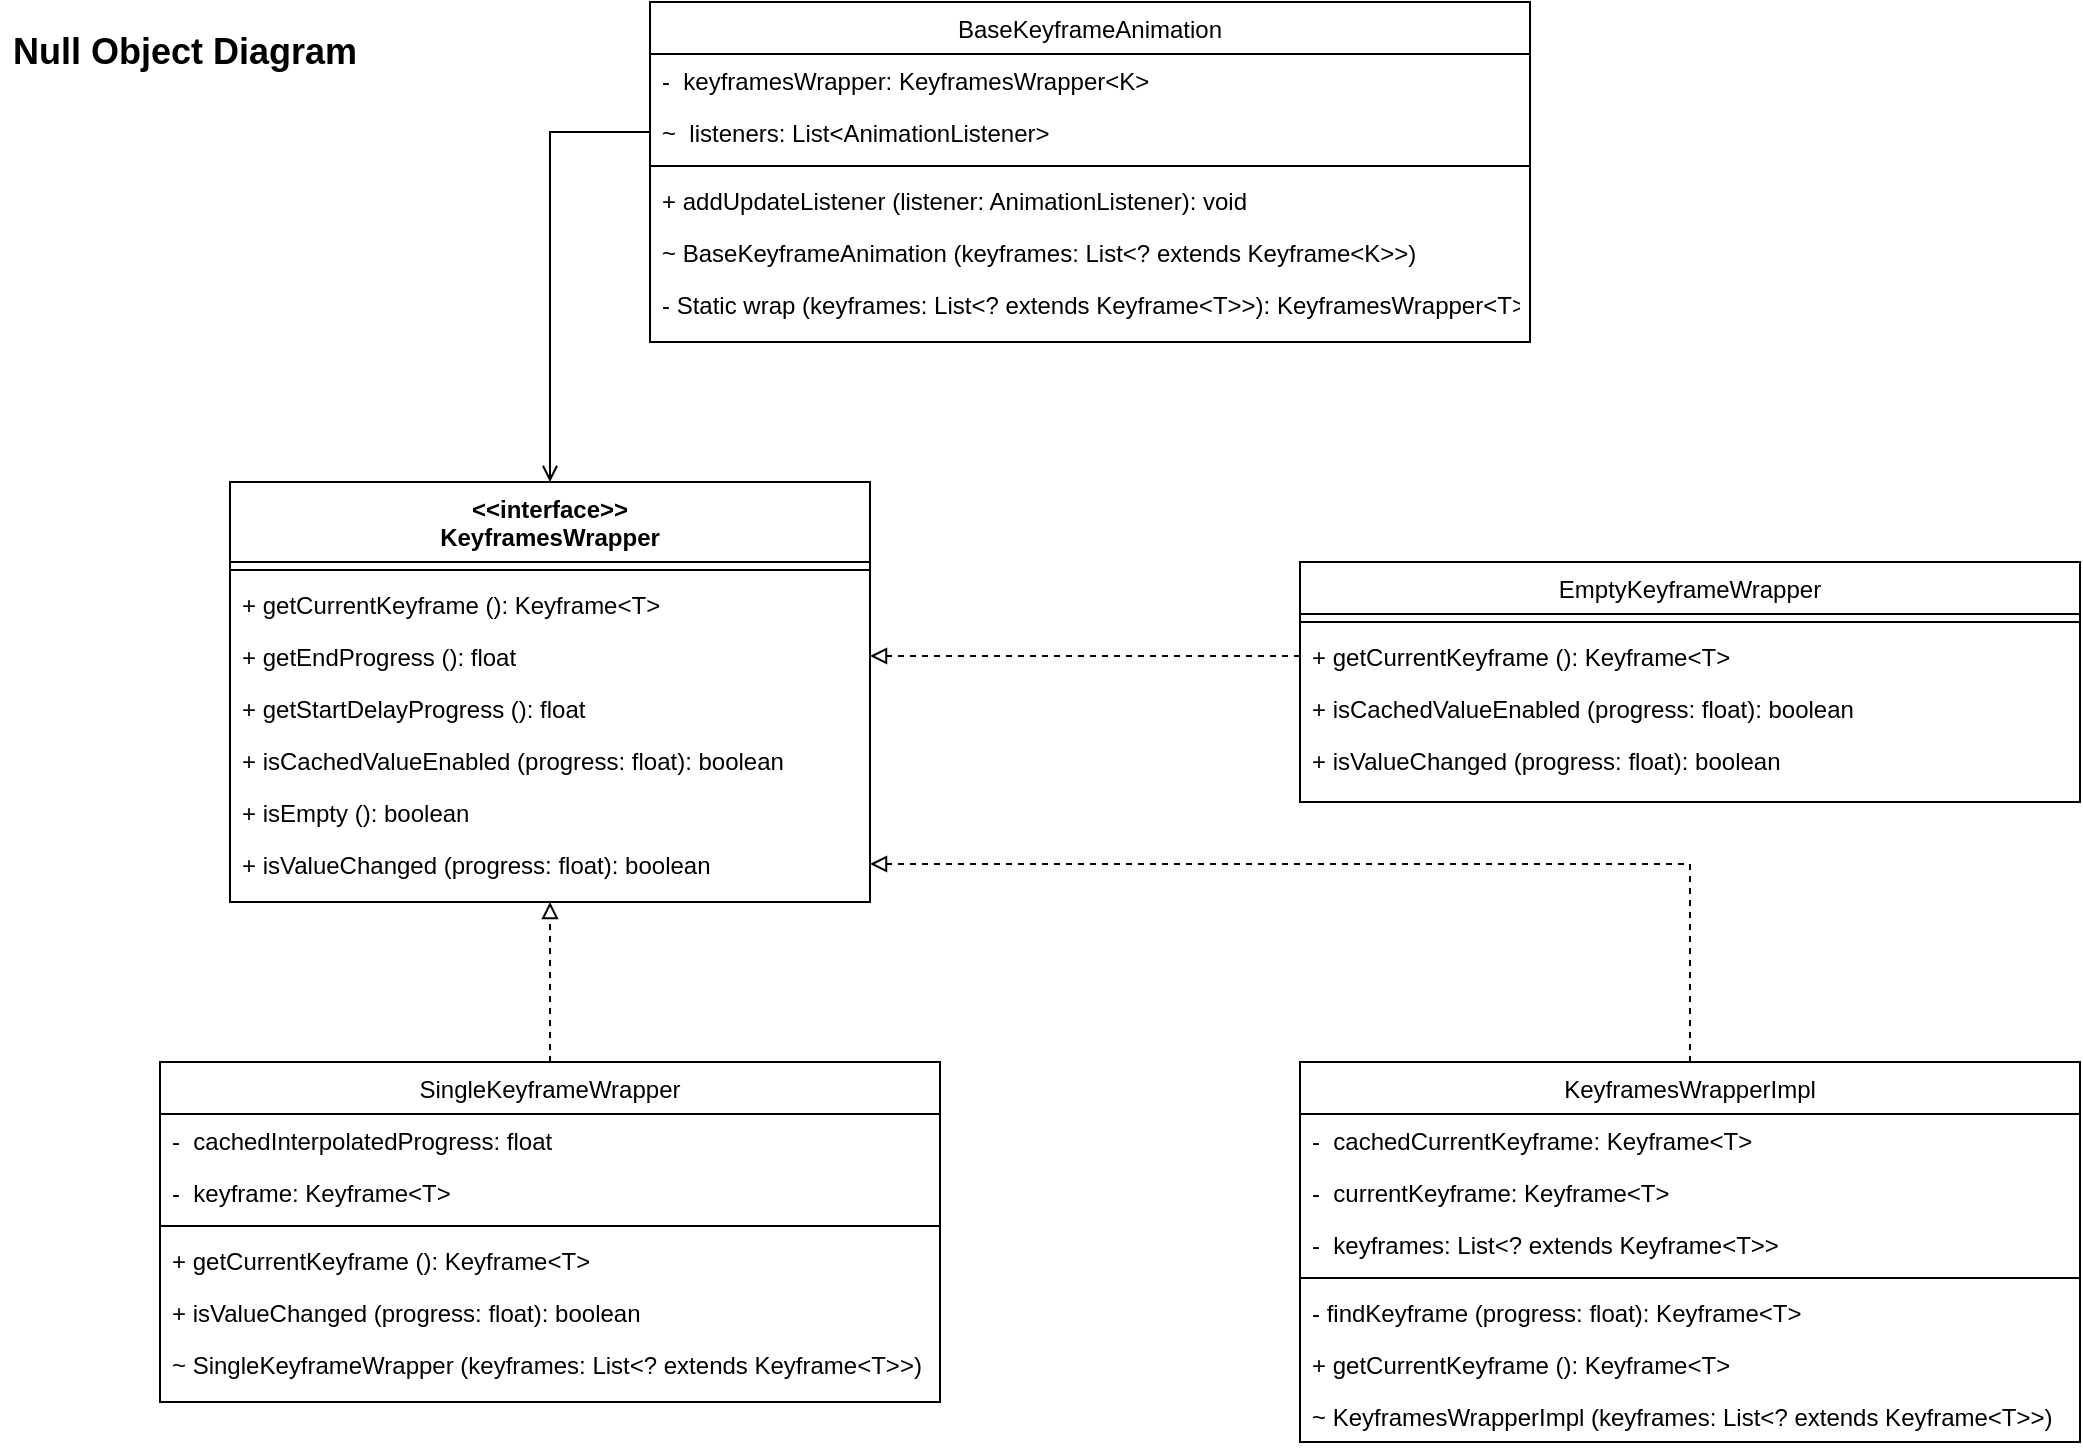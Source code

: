<mxfile version="15.7.3" type="device"><diagram id="C5RBs43oDa-KdzZeNtuy" name="Page-1"><mxGraphModel dx="1422" dy="786" grid="1" gridSize="10" guides="1" tooltips="1" connect="1" arrows="1" fold="1" page="1" pageScale="1" pageWidth="1169" pageHeight="827" math="0" shadow="0"><root><mxCell id="WIyWlLk6GJQsqaUBKTNV-0"/><mxCell id="WIyWlLk6GJQsqaUBKTNV-1" parent="WIyWlLk6GJQsqaUBKTNV-0"/><mxCell id="JPSFBGjOKT_y121djtkQ-2" value="BaseKeyframeAnimation" style="swimlane;fontStyle=0;align=center;verticalAlign=top;childLayout=stackLayout;horizontal=1;startSize=26;horizontalStack=0;resizeParent=1;resizeLast=0;collapsible=1;marginBottom=0;rounded=0;shadow=0;strokeWidth=1;" parent="WIyWlLk6GJQsqaUBKTNV-1" vertex="1"><mxGeometry x="365" y="40" width="440" height="170" as="geometry"><mxRectangle x="550" y="140" width="160" height="26" as="alternateBounds"/></mxGeometry></mxCell><mxCell id="JPSFBGjOKT_y121djtkQ-3" value="-  keyframesWrapper: KeyframesWrapper&lt;K&gt; " style="text;align=left;verticalAlign=top;spacingLeft=4;spacingRight=4;overflow=hidden;rotatable=0;points=[[0,0.5],[1,0.5]];portConstraint=eastwest;" parent="JPSFBGjOKT_y121djtkQ-2" vertex="1"><mxGeometry y="26" width="440" height="26" as="geometry"/></mxCell><mxCell id="JPSFBGjOKT_y121djtkQ-4" value="~  listeners: List&lt;AnimationListener&gt; " style="text;align=left;verticalAlign=top;spacingLeft=4;spacingRight=4;overflow=hidden;rotatable=0;points=[[0,0.5],[1,0.5]];portConstraint=eastwest;rounded=0;shadow=0;html=0;" parent="JPSFBGjOKT_y121djtkQ-2" vertex="1"><mxGeometry y="52" width="440" height="26" as="geometry"/></mxCell><mxCell id="JPSFBGjOKT_y121djtkQ-5" value="" style="line;html=1;strokeWidth=1;align=left;verticalAlign=middle;spacingTop=-1;spacingLeft=3;spacingRight=3;rotatable=0;labelPosition=right;points=[];portConstraint=eastwest;" parent="JPSFBGjOKT_y121djtkQ-2" vertex="1"><mxGeometry y="78" width="440" height="8" as="geometry"/></mxCell><mxCell id="JPSFBGjOKT_y121djtkQ-6" value="+ addUpdateListener (listener: AnimationListener): void" style="text;align=left;verticalAlign=top;spacingLeft=4;spacingRight=4;overflow=hidden;rotatable=0;points=[[0,0.5],[1,0.5]];portConstraint=eastwest;rounded=0;shadow=0;html=0;" parent="JPSFBGjOKT_y121djtkQ-2" vertex="1"><mxGeometry y="86" width="440" height="26" as="geometry"/></mxCell><mxCell id="JPSFBGjOKT_y121djtkQ-7" value="~ BaseKeyframeAnimation (keyframes: List&lt;? extends Keyframe&lt;K&gt;&gt;)" style="text;align=left;verticalAlign=top;spacingLeft=4;spacingRight=4;overflow=hidden;rotatable=0;points=[[0,0.5],[1,0.5]];portConstraint=eastwest;" parent="JPSFBGjOKT_y121djtkQ-2" vertex="1"><mxGeometry y="112" width="440" height="26" as="geometry"/></mxCell><mxCell id="JPSFBGjOKT_y121djtkQ-20" value="- Static wrap (keyframes: List&lt;? extends Keyframe&lt;T&gt;&gt;): KeyframesWrapper&lt;T&gt;" style="text;align=left;verticalAlign=top;spacingLeft=4;spacingRight=4;overflow=hidden;rotatable=0;points=[[0,0.5],[1,0.5]];portConstraint=eastwest;" parent="JPSFBGjOKT_y121djtkQ-2" vertex="1"><mxGeometry y="138" width="440" height="26" as="geometry"/></mxCell><mxCell id="JPSFBGjOKT_y121djtkQ-9" value="Null Object Diagram&amp;nbsp;" style="text;html=1;strokeColor=none;fillColor=none;align=center;verticalAlign=middle;whiteSpace=wrap;rounded=0;fontSize=18;fontStyle=1" parent="WIyWlLk6GJQsqaUBKTNV-1" vertex="1"><mxGeometry x="40" y="50" width="190" height="30" as="geometry"/></mxCell><mxCell id="JPSFBGjOKT_y121djtkQ-87" value="&lt;&lt;interface&gt;&gt;&#10;KeyframesWrapper" style="swimlane;fontStyle=1;align=center;verticalAlign=top;childLayout=stackLayout;horizontal=1;startSize=40;horizontalStack=0;resizeParent=1;resizeLast=0;collapsible=1;marginBottom=0;rounded=0;shadow=0;strokeWidth=1;" parent="WIyWlLk6GJQsqaUBKTNV-1" vertex="1"><mxGeometry x="155" y="280" width="320" height="210" as="geometry"><mxRectangle x="550" y="140" width="160" height="26" as="alternateBounds"/></mxGeometry></mxCell><mxCell id="JPSFBGjOKT_y121djtkQ-89" value="" style="line;html=1;strokeWidth=1;align=left;verticalAlign=middle;spacingTop=-1;spacingLeft=3;spacingRight=3;rotatable=0;labelPosition=right;points=[];portConstraint=eastwest;" parent="JPSFBGjOKT_y121djtkQ-87" vertex="1"><mxGeometry y="40" width="320" height="8" as="geometry"/></mxCell><mxCell id="JPSFBGjOKT_y121djtkQ-90" value="+ getCurrentKeyframe (): Keyframe&lt;T&gt;" style="text;align=left;verticalAlign=top;spacingLeft=4;spacingRight=4;overflow=hidden;rotatable=0;points=[[0,0.5],[1,0.5]];portConstraint=eastwest;" parent="JPSFBGjOKT_y121djtkQ-87" vertex="1"><mxGeometry y="48" width="320" height="26" as="geometry"/></mxCell><mxCell id="JPSFBGjOKT_y121djtkQ-91" value="+ getEndProgress (): float" style="text;align=left;verticalAlign=top;spacingLeft=4;spacingRight=4;overflow=hidden;rotatable=0;points=[[0,0.5],[1,0.5]];portConstraint=eastwest;" parent="JPSFBGjOKT_y121djtkQ-87" vertex="1"><mxGeometry y="74" width="320" height="26" as="geometry"/></mxCell><mxCell id="JPSFBGjOKT_y121djtkQ-92" value="+ getStartDelayProgress (): float" style="text;align=left;verticalAlign=top;spacingLeft=4;spacingRight=4;overflow=hidden;rotatable=0;points=[[0,0.5],[1,0.5]];portConstraint=eastwest;" parent="JPSFBGjOKT_y121djtkQ-87" vertex="1"><mxGeometry y="100" width="320" height="26" as="geometry"/></mxCell><mxCell id="JPSFBGjOKT_y121djtkQ-93" value="+ isCachedValueEnabled (progress: float): boolean" style="text;align=left;verticalAlign=top;spacingLeft=4;spacingRight=4;overflow=hidden;rotatable=0;points=[[0,0.5],[1,0.5]];portConstraint=eastwest;" parent="JPSFBGjOKT_y121djtkQ-87" vertex="1"><mxGeometry y="126" width="320" height="26" as="geometry"/></mxCell><mxCell id="JPSFBGjOKT_y121djtkQ-94" value="+ isEmpty (): boolean" style="text;align=left;verticalAlign=top;spacingLeft=4;spacingRight=4;overflow=hidden;rotatable=0;points=[[0,0.5],[1,0.5]];portConstraint=eastwest;" parent="JPSFBGjOKT_y121djtkQ-87" vertex="1"><mxGeometry y="152" width="320" height="26" as="geometry"/></mxCell><mxCell id="JPSFBGjOKT_y121djtkQ-95" value="+ isValueChanged (progress: float): boolean" style="text;align=left;verticalAlign=top;spacingLeft=4;spacingRight=4;overflow=hidden;rotatable=0;points=[[0,0.5],[1,0.5]];portConstraint=eastwest;" parent="JPSFBGjOKT_y121djtkQ-87" vertex="1"><mxGeometry y="178" width="320" height="26" as="geometry"/></mxCell><mxCell id="JPSFBGjOKT_y121djtkQ-122" style="edgeStyle=orthogonalEdgeStyle;rounded=0;orthogonalLoop=1;jettySize=auto;html=1;entryX=0.5;entryY=1;entryDx=0;entryDy=0;endArrow=block;endFill=0;dashed=1;" parent="WIyWlLk6GJQsqaUBKTNV-1" source="JPSFBGjOKT_y121djtkQ-97" target="JPSFBGjOKT_y121djtkQ-87" edge="1"><mxGeometry relative="1" as="geometry"/></mxCell><mxCell id="JPSFBGjOKT_y121djtkQ-97" value="SingleKeyframeWrapper" style="swimlane;fontStyle=0;align=center;verticalAlign=top;childLayout=stackLayout;horizontal=1;startSize=26;horizontalStack=0;resizeParent=1;resizeLast=0;collapsible=1;marginBottom=0;rounded=0;shadow=0;strokeWidth=1;" parent="WIyWlLk6GJQsqaUBKTNV-1" vertex="1"><mxGeometry x="120" y="570" width="390" height="170" as="geometry"><mxRectangle x="550" y="140" width="160" height="26" as="alternateBounds"/></mxGeometry></mxCell><mxCell id="JPSFBGjOKT_y121djtkQ-98" value="-  cachedInterpolatedProgress: float" style="text;align=left;verticalAlign=top;spacingLeft=4;spacingRight=4;overflow=hidden;rotatable=0;points=[[0,0.5],[1,0.5]];portConstraint=eastwest;" parent="JPSFBGjOKT_y121djtkQ-97" vertex="1"><mxGeometry y="26" width="390" height="26" as="geometry"/></mxCell><mxCell id="JPSFBGjOKT_y121djtkQ-99" value="-  keyframe: Keyframe&lt;T&gt;" style="text;align=left;verticalAlign=top;spacingLeft=4;spacingRight=4;overflow=hidden;rotatable=0;points=[[0,0.5],[1,0.5]];portConstraint=eastwest;rounded=0;shadow=0;html=0;" parent="JPSFBGjOKT_y121djtkQ-97" vertex="1"><mxGeometry y="52" width="390" height="26" as="geometry"/></mxCell><mxCell id="JPSFBGjOKT_y121djtkQ-100" value="" style="line;html=1;strokeWidth=1;align=left;verticalAlign=middle;spacingTop=-1;spacingLeft=3;spacingRight=3;rotatable=0;labelPosition=right;points=[];portConstraint=eastwest;" parent="JPSFBGjOKT_y121djtkQ-97" vertex="1"><mxGeometry y="78" width="390" height="8" as="geometry"/></mxCell><mxCell id="JPSFBGjOKT_y121djtkQ-101" value="+ getCurrentKeyframe (): Keyframe&lt;T&gt;" style="text;align=left;verticalAlign=top;spacingLeft=4;spacingRight=4;overflow=hidden;rotatable=0;points=[[0,0.5],[1,0.5]];portConstraint=eastwest;rounded=0;shadow=0;html=0;" parent="JPSFBGjOKT_y121djtkQ-97" vertex="1"><mxGeometry y="86" width="390" height="26" as="geometry"/></mxCell><mxCell id="JPSFBGjOKT_y121djtkQ-102" value="+ isValueChanged (progress: float): boolean" style="text;align=left;verticalAlign=top;spacingLeft=4;spacingRight=4;overflow=hidden;rotatable=0;points=[[0,0.5],[1,0.5]];portConstraint=eastwest;" parent="JPSFBGjOKT_y121djtkQ-97" vertex="1"><mxGeometry y="112" width="390" height="26" as="geometry"/></mxCell><mxCell id="JPSFBGjOKT_y121djtkQ-103" value="~ SingleKeyframeWrapper (keyframes: List&lt;? extends Keyframe&lt;T&gt;&gt;)" style="text;align=left;verticalAlign=top;spacingLeft=4;spacingRight=4;overflow=hidden;rotatable=0;points=[[0,0.5],[1,0.5]];portConstraint=eastwest;" parent="JPSFBGjOKT_y121djtkQ-97" vertex="1"><mxGeometry y="138" width="390" height="26" as="geometry"/></mxCell><mxCell id="JPSFBGjOKT_y121djtkQ-123" style="edgeStyle=orthogonalEdgeStyle;rounded=0;orthogonalLoop=1;jettySize=auto;html=1;entryX=1;entryY=0.5;entryDx=0;entryDy=0;dashed=1;endArrow=block;endFill=0;" parent="WIyWlLk6GJQsqaUBKTNV-1" source="JPSFBGjOKT_y121djtkQ-104" target="JPSFBGjOKT_y121djtkQ-95" edge="1"><mxGeometry relative="1" as="geometry"/></mxCell><mxCell id="JPSFBGjOKT_y121djtkQ-104" value="KeyframesWrapperImpl" style="swimlane;fontStyle=0;align=center;verticalAlign=top;childLayout=stackLayout;horizontal=1;startSize=26;horizontalStack=0;resizeParent=1;resizeLast=0;collapsible=1;marginBottom=0;rounded=0;shadow=0;strokeWidth=1;" parent="WIyWlLk6GJQsqaUBKTNV-1" vertex="1"><mxGeometry x="690" y="570" width="390" height="190" as="geometry"><mxRectangle x="550" y="140" width="160" height="26" as="alternateBounds"/></mxGeometry></mxCell><mxCell id="JPSFBGjOKT_y121djtkQ-105" value="-  cachedCurrentKeyframe: Keyframe&lt;T&gt;" style="text;align=left;verticalAlign=top;spacingLeft=4;spacingRight=4;overflow=hidden;rotatable=0;points=[[0,0.5],[1,0.5]];portConstraint=eastwest;" parent="JPSFBGjOKT_y121djtkQ-104" vertex="1"><mxGeometry y="26" width="390" height="26" as="geometry"/></mxCell><mxCell id="JPSFBGjOKT_y121djtkQ-106" value="-  currentKeyframe: Keyframe&lt;T&gt;" style="text;align=left;verticalAlign=top;spacingLeft=4;spacingRight=4;overflow=hidden;rotatable=0;points=[[0,0.5],[1,0.5]];portConstraint=eastwest;rounded=0;shadow=0;html=0;" parent="JPSFBGjOKT_y121djtkQ-104" vertex="1"><mxGeometry y="52" width="390" height="26" as="geometry"/></mxCell><mxCell id="JPSFBGjOKT_y121djtkQ-111" value="-  keyframes: List&lt;? extends Keyframe&lt;T&gt;&gt; " style="text;align=left;verticalAlign=top;spacingLeft=4;spacingRight=4;overflow=hidden;rotatable=0;points=[[0,0.5],[1,0.5]];portConstraint=eastwest;rounded=0;shadow=0;html=0;" parent="JPSFBGjOKT_y121djtkQ-104" vertex="1"><mxGeometry y="78" width="390" height="26" as="geometry"/></mxCell><mxCell id="JPSFBGjOKT_y121djtkQ-107" value="" style="line;html=1;strokeWidth=1;align=left;verticalAlign=middle;spacingTop=-1;spacingLeft=3;spacingRight=3;rotatable=0;labelPosition=right;points=[];portConstraint=eastwest;" parent="JPSFBGjOKT_y121djtkQ-104" vertex="1"><mxGeometry y="104" width="390" height="8" as="geometry"/></mxCell><mxCell id="JPSFBGjOKT_y121djtkQ-108" value="- findKeyframe (progress: float): Keyframe&lt;T&gt;" style="text;align=left;verticalAlign=top;spacingLeft=4;spacingRight=4;overflow=hidden;rotatable=0;points=[[0,0.5],[1,0.5]];portConstraint=eastwest;rounded=0;shadow=0;html=0;" parent="JPSFBGjOKT_y121djtkQ-104" vertex="1"><mxGeometry y="112" width="390" height="26" as="geometry"/></mxCell><mxCell id="JPSFBGjOKT_y121djtkQ-109" value="+ getCurrentKeyframe (): Keyframe&lt;T&gt;" style="text;align=left;verticalAlign=top;spacingLeft=4;spacingRight=4;overflow=hidden;rotatable=0;points=[[0,0.5],[1,0.5]];portConstraint=eastwest;" parent="JPSFBGjOKT_y121djtkQ-104" vertex="1"><mxGeometry y="138" width="390" height="26" as="geometry"/></mxCell><mxCell id="JPSFBGjOKT_y121djtkQ-110" value="~ KeyframesWrapperImpl (keyframes: List&lt;? extends Keyframe&lt;T&gt;&gt;)" style="text;align=left;verticalAlign=top;spacingLeft=4;spacingRight=4;overflow=hidden;rotatable=0;points=[[0,0.5],[1,0.5]];portConstraint=eastwest;" parent="JPSFBGjOKT_y121djtkQ-104" vertex="1"><mxGeometry y="164" width="390" height="26" as="geometry"/></mxCell><mxCell id="JPSFBGjOKT_y121djtkQ-113" value="EmptyKeyframeWrapper" style="swimlane;fontStyle=0;align=center;verticalAlign=top;childLayout=stackLayout;horizontal=1;startSize=26;horizontalStack=0;resizeParent=1;resizeLast=0;collapsible=1;marginBottom=0;rounded=0;shadow=0;strokeWidth=1;" parent="WIyWlLk6GJQsqaUBKTNV-1" vertex="1"><mxGeometry x="690" y="320" width="390" height="120" as="geometry"><mxRectangle x="550" y="140" width="160" height="26" as="alternateBounds"/></mxGeometry></mxCell><mxCell id="JPSFBGjOKT_y121djtkQ-117" value="" style="line;html=1;strokeWidth=1;align=left;verticalAlign=middle;spacingTop=-1;spacingLeft=3;spacingRight=3;rotatable=0;labelPosition=right;points=[];portConstraint=eastwest;" parent="JPSFBGjOKT_y121djtkQ-113" vertex="1"><mxGeometry y="26" width="390" height="8" as="geometry"/></mxCell><mxCell id="JPSFBGjOKT_y121djtkQ-118" value="+ getCurrentKeyframe (): Keyframe&lt;T&gt;" style="text;align=left;verticalAlign=top;spacingLeft=4;spacingRight=4;overflow=hidden;rotatable=0;points=[[0,0.5],[1,0.5]];portConstraint=eastwest;rounded=0;shadow=0;html=0;" parent="JPSFBGjOKT_y121djtkQ-113" vertex="1"><mxGeometry y="34" width="390" height="26" as="geometry"/></mxCell><mxCell id="JPSFBGjOKT_y121djtkQ-119" value="+ isCachedValueEnabled (progress: float): boolean" style="text;align=left;verticalAlign=top;spacingLeft=4;spacingRight=4;overflow=hidden;rotatable=0;points=[[0,0.5],[1,0.5]];portConstraint=eastwest;" parent="JPSFBGjOKT_y121djtkQ-113" vertex="1"><mxGeometry y="60" width="390" height="26" as="geometry"/></mxCell><mxCell id="JPSFBGjOKT_y121djtkQ-120" value="+ isValueChanged (progress: float): boolean" style="text;align=left;verticalAlign=top;spacingLeft=4;spacingRight=4;overflow=hidden;rotatable=0;points=[[0,0.5],[1,0.5]];portConstraint=eastwest;" parent="JPSFBGjOKT_y121djtkQ-113" vertex="1"><mxGeometry y="86" width="390" height="26" as="geometry"/></mxCell><mxCell id="JPSFBGjOKT_y121djtkQ-124" style="edgeStyle=orthogonalEdgeStyle;rounded=0;orthogonalLoop=1;jettySize=auto;html=1;entryX=1;entryY=0.5;entryDx=0;entryDy=0;dashed=1;endArrow=block;endFill=0;" parent="WIyWlLk6GJQsqaUBKTNV-1" source="JPSFBGjOKT_y121djtkQ-118" target="JPSFBGjOKT_y121djtkQ-91" edge="1"><mxGeometry relative="1" as="geometry"/></mxCell><mxCell id="JPSFBGjOKT_y121djtkQ-125" style="edgeStyle=orthogonalEdgeStyle;rounded=0;orthogonalLoop=1;jettySize=auto;html=1;endArrow=open;endFill=0;" parent="WIyWlLk6GJQsqaUBKTNV-1" source="JPSFBGjOKT_y121djtkQ-4" target="JPSFBGjOKT_y121djtkQ-87" edge="1"><mxGeometry relative="1" as="geometry"/></mxCell></root></mxGraphModel></diagram></mxfile>